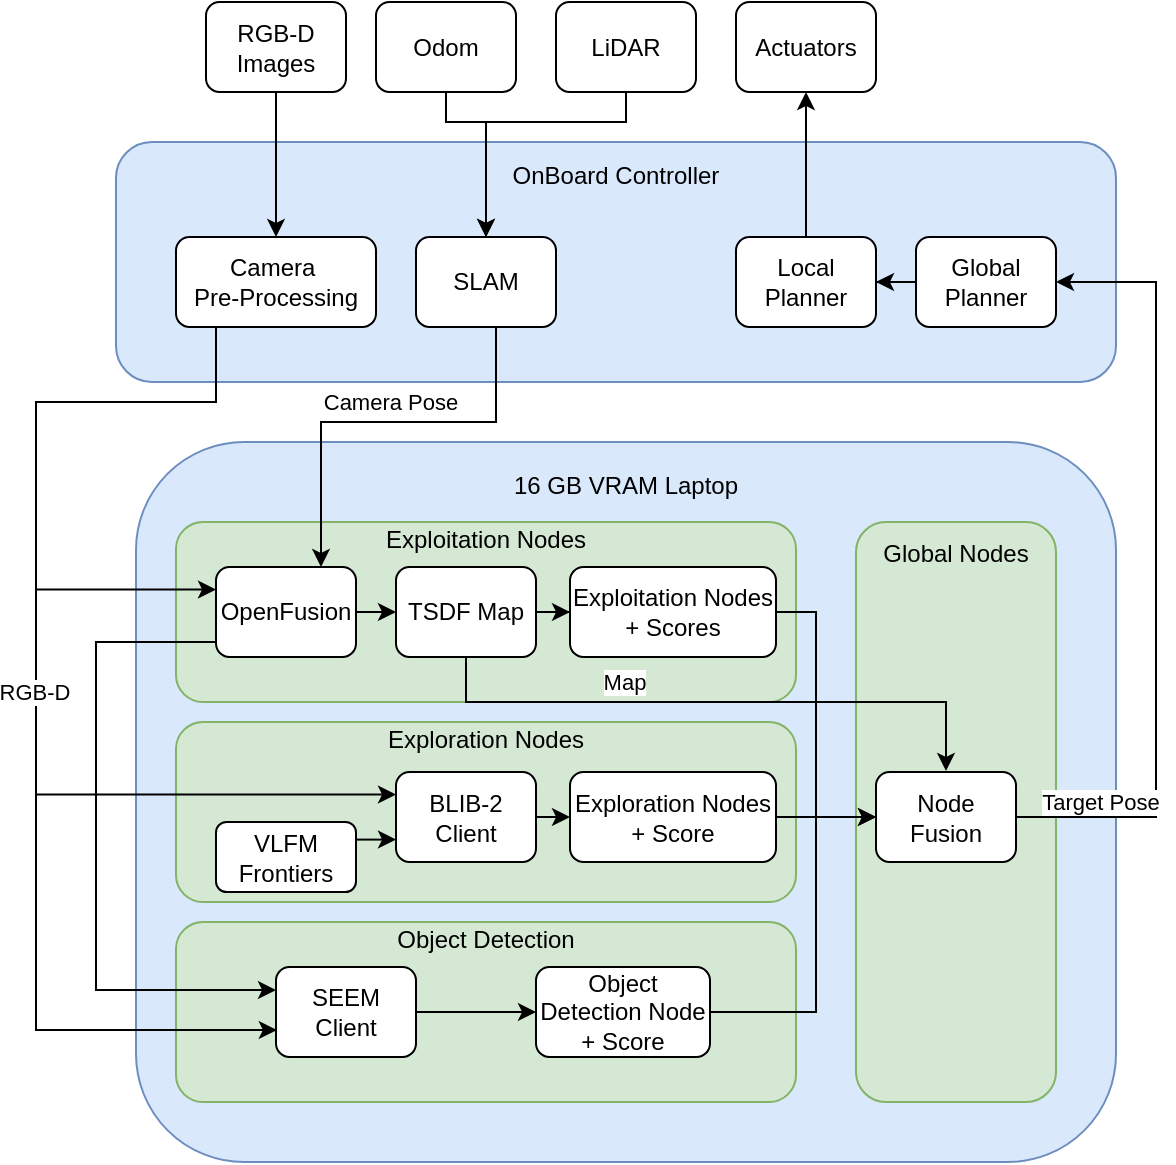 <mxfile version="26.0.10">
  <diagram name="Page-1" id="SSXmRuW3qZjkE0Sjbskx">
    <mxGraphModel dx="1181" dy="637" grid="1" gridSize="10" guides="1" tooltips="1" connect="1" arrows="1" fold="1" page="1" pageScale="1" pageWidth="827" pageHeight="1169" math="0" shadow="0">
      <root>
        <mxCell id="0" />
        <mxCell id="1" parent="0" />
        <mxCell id="U1mHi22RjcNV0cnP4cDB-1" value="OnBoard Controller&lt;div&gt;&lt;br&gt;&lt;/div&gt;&lt;div&gt;&lt;br&gt;&lt;/div&gt;&lt;div&gt;&lt;br&gt;&lt;/div&gt;&lt;div&gt;&lt;br&gt;&lt;/div&gt;&lt;div&gt;&lt;br&gt;&lt;/div&gt;&lt;div&gt;&lt;br&gt;&lt;/div&gt;" style="rounded=1;whiteSpace=wrap;html=1;fillColor=#dae8fc;strokeColor=#6c8ebf;" vertex="1" parent="1">
          <mxGeometry x="530" y="270" width="500" height="120" as="geometry" />
        </mxCell>
        <mxCell id="U1mHi22RjcNV0cnP4cDB-2" value="&lt;div&gt;&lt;div&gt;16 GB VRAM Laptop&lt;/div&gt;&lt;/div&gt;&lt;div&gt;&lt;br&gt;&lt;/div&gt;&lt;div&gt;&lt;br&gt;&lt;/div&gt;&lt;div&gt;&lt;br&gt;&lt;/div&gt;&lt;div&gt;&lt;br&gt;&lt;/div&gt;&lt;div&gt;&lt;br&gt;&lt;/div&gt;&lt;div&gt;&lt;br&gt;&lt;/div&gt;&lt;div&gt;&lt;br&gt;&lt;/div&gt;&lt;div&gt;&lt;br&gt;&lt;/div&gt;&lt;div&gt;&lt;br&gt;&lt;/div&gt;&lt;div&gt;&lt;br&gt;&lt;/div&gt;&lt;div&gt;&lt;br&gt;&lt;/div&gt;&lt;div&gt;&lt;br&gt;&lt;/div&gt;&lt;div&gt;&lt;br&gt;&lt;/div&gt;&lt;div&gt;&lt;br&gt;&lt;/div&gt;&lt;div&gt;&lt;br&gt;&lt;/div&gt;&lt;div&gt;&lt;br&gt;&lt;/div&gt;&lt;div&gt;&lt;br&gt;&lt;/div&gt;&lt;div&gt;&lt;br&gt;&lt;/div&gt;&lt;div&gt;&lt;br&gt;&lt;/div&gt;&lt;div&gt;&lt;br&gt;&lt;/div&gt;&lt;div&gt;&lt;br&gt;&lt;/div&gt;&lt;div&gt;&lt;br&gt;&lt;/div&gt;" style="rounded=1;whiteSpace=wrap;html=1;fillColor=#dae8fc;strokeColor=#6c8ebf;" vertex="1" parent="1">
          <mxGeometry x="540" y="420" width="490" height="360" as="geometry" />
        </mxCell>
        <mxCell id="U1mHi22RjcNV0cnP4cDB-4" value="Exploration Nodes&lt;div&gt;&lt;br&gt;&lt;/div&gt;&lt;div&gt;&lt;br&gt;&lt;/div&gt;&lt;div&gt;&lt;br&gt;&lt;/div&gt;&lt;div&gt;&lt;br&gt;&lt;/div&gt;&lt;div&gt;&lt;br&gt;&lt;/div&gt;" style="rounded=1;whiteSpace=wrap;html=1;fillColor=#d5e8d4;strokeColor=#82b366;" vertex="1" parent="1">
          <mxGeometry x="560" y="560" width="310" height="90" as="geometry" />
        </mxCell>
        <mxCell id="U1mHi22RjcNV0cnP4cDB-5" value="Exploitation Nodes&lt;div&gt;&lt;br&gt;&lt;/div&gt;&lt;div&gt;&lt;br&gt;&lt;/div&gt;&lt;div&gt;&lt;br&gt;&lt;/div&gt;&lt;div&gt;&lt;br&gt;&lt;/div&gt;&lt;div&gt;&lt;br&gt;&lt;/div&gt;" style="rounded=1;whiteSpace=wrap;html=1;fillColor=#d5e8d4;strokeColor=#82b366;" vertex="1" parent="1">
          <mxGeometry x="560" y="460" width="310" height="90" as="geometry" />
        </mxCell>
        <mxCell id="U1mHi22RjcNV0cnP4cDB-6" value="Object Detection&lt;div&gt;&lt;br&gt;&lt;/div&gt;&lt;div&gt;&lt;br&gt;&lt;/div&gt;&lt;div&gt;&lt;br&gt;&lt;/div&gt;&lt;div&gt;&lt;br&gt;&lt;/div&gt;&lt;div&gt;&lt;br&gt;&lt;/div&gt;" style="rounded=1;whiteSpace=wrap;html=1;fillColor=#d5e8d4;strokeColor=#82b366;" vertex="1" parent="1">
          <mxGeometry x="560" y="660" width="310" height="90" as="geometry" />
        </mxCell>
        <mxCell id="U1mHi22RjcNV0cnP4cDB-30" style="edgeStyle=orthogonalEdgeStyle;rounded=0;orthogonalLoop=1;jettySize=auto;html=1;exitX=1;exitY=0.5;exitDx=0;exitDy=0;entryX=0;entryY=0.5;entryDx=0;entryDy=0;" edge="1" parent="1" source="U1mHi22RjcNV0cnP4cDB-7" target="U1mHi22RjcNV0cnP4cDB-9">
          <mxGeometry relative="1" as="geometry" />
        </mxCell>
        <mxCell id="U1mHi22RjcNV0cnP4cDB-7" value="BLIB-2 Client" style="rounded=1;whiteSpace=wrap;html=1;" vertex="1" parent="1">
          <mxGeometry x="670" y="585" width="70" height="45" as="geometry" />
        </mxCell>
        <mxCell id="U1mHi22RjcNV0cnP4cDB-65" style="edgeStyle=orthogonalEdgeStyle;rounded=0;orthogonalLoop=1;jettySize=auto;html=1;entryX=0;entryY=0.75;entryDx=0;entryDy=0;" edge="1" parent="1" source="U1mHi22RjcNV0cnP4cDB-8" target="U1mHi22RjcNV0cnP4cDB-7">
          <mxGeometry relative="1" as="geometry">
            <Array as="points">
              <mxPoint x="670" y="619" />
            </Array>
          </mxGeometry>
        </mxCell>
        <mxCell id="U1mHi22RjcNV0cnP4cDB-8" value="VLFM Frontiers" style="rounded=1;whiteSpace=wrap;html=1;" vertex="1" parent="1">
          <mxGeometry x="580" y="610" width="70" height="35" as="geometry" />
        </mxCell>
        <mxCell id="U1mHi22RjcNV0cnP4cDB-22" style="edgeStyle=orthogonalEdgeStyle;rounded=0;orthogonalLoop=1;jettySize=auto;html=1;exitX=1;exitY=0.5;exitDx=0;exitDy=0;entryX=0;entryY=0.5;entryDx=0;entryDy=0;" edge="1" parent="1" source="U1mHi22RjcNV0cnP4cDB-9" target="U1mHi22RjcNV0cnP4cDB-20">
          <mxGeometry relative="1" as="geometry">
            <mxPoint x="910" y="605.286" as="targetPoint" />
          </mxGeometry>
        </mxCell>
        <mxCell id="U1mHi22RjcNV0cnP4cDB-9" value="Exploration&amp;nbsp;Nodes + Score" style="rounded=1;whiteSpace=wrap;html=1;" vertex="1" parent="1">
          <mxGeometry x="757" y="585" width="103" height="45" as="geometry" />
        </mxCell>
        <mxCell id="U1mHi22RjcNV0cnP4cDB-24" style="edgeStyle=orthogonalEdgeStyle;rounded=0;orthogonalLoop=1;jettySize=auto;html=1;exitX=1;exitY=0.5;exitDx=0;exitDy=0;entryX=0;entryY=0.5;entryDx=0;entryDy=0;" edge="1" parent="1" source="U1mHi22RjcNV0cnP4cDB-12" target="U1mHi22RjcNV0cnP4cDB-13">
          <mxGeometry relative="1" as="geometry" />
        </mxCell>
        <mxCell id="U1mHi22RjcNV0cnP4cDB-12" value="OpenFusion" style="rounded=1;whiteSpace=wrap;html=1;" vertex="1" parent="1">
          <mxGeometry x="580" y="482.5" width="70" height="45" as="geometry" />
        </mxCell>
        <mxCell id="U1mHi22RjcNV0cnP4cDB-25" value="" style="edgeStyle=orthogonalEdgeStyle;rounded=0;orthogonalLoop=1;jettySize=auto;html=1;" edge="1" parent="1" source="U1mHi22RjcNV0cnP4cDB-13" target="U1mHi22RjcNV0cnP4cDB-14">
          <mxGeometry relative="1" as="geometry" />
        </mxCell>
        <mxCell id="U1mHi22RjcNV0cnP4cDB-13" value="TSDF Map" style="rounded=1;whiteSpace=wrap;html=1;" vertex="1" parent="1">
          <mxGeometry x="670" y="482.5" width="70" height="45" as="geometry" />
        </mxCell>
        <mxCell id="U1mHi22RjcNV0cnP4cDB-14" value="Exploitation&amp;nbsp;Nodes + Scores" style="rounded=1;whiteSpace=wrap;html=1;" vertex="1" parent="1">
          <mxGeometry x="757" y="482.5" width="103" height="45" as="geometry" />
        </mxCell>
        <mxCell id="U1mHi22RjcNV0cnP4cDB-15" value="&lt;div&gt;Global Nodes&lt;/div&gt;&lt;div&gt;&lt;br&gt;&lt;/div&gt;&lt;div&gt;&lt;br&gt;&lt;/div&gt;&lt;div&gt;&lt;br&gt;&lt;/div&gt;&lt;div&gt;&lt;br&gt;&lt;/div&gt;&lt;div&gt;&lt;br&gt;&lt;/div&gt;&lt;div&gt;&lt;br&gt;&lt;/div&gt;&lt;div&gt;&lt;br&gt;&lt;/div&gt;&lt;div&gt;&lt;br&gt;&lt;/div&gt;&lt;div&gt;&lt;br&gt;&lt;/div&gt;&lt;div&gt;&lt;br&gt;&lt;/div&gt;&lt;div&gt;&lt;br&gt;&lt;/div&gt;&lt;div&gt;&lt;br&gt;&lt;/div&gt;&lt;div&gt;&lt;br&gt;&lt;/div&gt;&lt;div&gt;&lt;br&gt;&lt;/div&gt;&lt;div&gt;&lt;br&gt;&lt;/div&gt;&lt;div&gt;&lt;br&gt;&lt;/div&gt;&lt;div&gt;&lt;br&gt;&lt;/div&gt;&lt;div&gt;&lt;br&gt;&lt;/div&gt;" style="rounded=1;whiteSpace=wrap;html=1;fillColor=#d5e8d4;strokeColor=#82b366;" vertex="1" parent="1">
          <mxGeometry x="900" y="460" width="100" height="290" as="geometry" />
        </mxCell>
        <mxCell id="U1mHi22RjcNV0cnP4cDB-31" style="edgeStyle=orthogonalEdgeStyle;rounded=0;orthogonalLoop=1;jettySize=auto;html=1;entryX=0;entryY=0.5;entryDx=0;entryDy=0;" edge="1" parent="1" source="U1mHi22RjcNV0cnP4cDB-16" target="U1mHi22RjcNV0cnP4cDB-17">
          <mxGeometry relative="1" as="geometry" />
        </mxCell>
        <mxCell id="U1mHi22RjcNV0cnP4cDB-16" value="SEEM Client" style="rounded=1;whiteSpace=wrap;html=1;" vertex="1" parent="1">
          <mxGeometry x="610" y="682.5" width="70" height="45" as="geometry" />
        </mxCell>
        <mxCell id="U1mHi22RjcNV0cnP4cDB-23" style="edgeStyle=orthogonalEdgeStyle;rounded=0;orthogonalLoop=1;jettySize=auto;html=1;exitX=1;exitY=0.5;exitDx=0;exitDy=0;entryX=0;entryY=0.5;entryDx=0;entryDy=0;" edge="1" parent="1" source="U1mHi22RjcNV0cnP4cDB-17" target="U1mHi22RjcNV0cnP4cDB-20">
          <mxGeometry relative="1" as="geometry">
            <Array as="points">
              <mxPoint x="880" y="705" />
              <mxPoint x="880" y="608" />
            </Array>
          </mxGeometry>
        </mxCell>
        <mxCell id="U1mHi22RjcNV0cnP4cDB-17" value="Object Detection Node + Score" style="rounded=1;whiteSpace=wrap;html=1;" vertex="1" parent="1">
          <mxGeometry x="740" y="682.5" width="87" height="45" as="geometry" />
        </mxCell>
        <mxCell id="U1mHi22RjcNV0cnP4cDB-39" style="edgeStyle=orthogonalEdgeStyle;rounded=0;orthogonalLoop=1;jettySize=auto;html=1;exitX=1;exitY=0.5;exitDx=0;exitDy=0;entryX=1;entryY=0.5;entryDx=0;entryDy=0;" edge="1" parent="1" source="U1mHi22RjcNV0cnP4cDB-20" target="U1mHi22RjcNV0cnP4cDB-37">
          <mxGeometry relative="1" as="geometry">
            <Array as="points">
              <mxPoint x="1050" y="608" />
              <mxPoint x="1050" y="340" />
            </Array>
          </mxGeometry>
        </mxCell>
        <mxCell id="U1mHi22RjcNV0cnP4cDB-47" value="Target Pose" style="edgeLabel;html=1;align=center;verticalAlign=middle;resizable=0;points=[];" vertex="1" connectable="0" parent="U1mHi22RjcNV0cnP4cDB-39">
          <mxGeometry x="-0.784" relative="1" as="geometry">
            <mxPoint y="-8" as="offset" />
          </mxGeometry>
        </mxCell>
        <mxCell id="U1mHi22RjcNV0cnP4cDB-20" value="Node Fusion" style="rounded=1;whiteSpace=wrap;html=1;" vertex="1" parent="1">
          <mxGeometry x="910" y="585" width="70" height="45" as="geometry" />
        </mxCell>
        <mxCell id="U1mHi22RjcNV0cnP4cDB-21" style="edgeStyle=orthogonalEdgeStyle;rounded=0;orthogonalLoop=1;jettySize=auto;html=1;exitX=1;exitY=0.5;exitDx=0;exitDy=0;entryX=0;entryY=0.5;entryDx=0;entryDy=0;" edge="1" parent="1" source="U1mHi22RjcNV0cnP4cDB-14" target="U1mHi22RjcNV0cnP4cDB-20">
          <mxGeometry relative="1" as="geometry">
            <Array as="points">
              <mxPoint x="880" y="505" />
              <mxPoint x="880" y="608" />
            </Array>
          </mxGeometry>
        </mxCell>
        <mxCell id="U1mHi22RjcNV0cnP4cDB-55" style="edgeStyle=orthogonalEdgeStyle;rounded=0;orthogonalLoop=1;jettySize=auto;html=1;exitX=0.5;exitY=1;exitDx=0;exitDy=0;entryX=0.5;entryY=0;entryDx=0;entryDy=0;" edge="1" parent="1" source="U1mHi22RjcNV0cnP4cDB-32" target="U1mHi22RjcNV0cnP4cDB-52">
          <mxGeometry relative="1" as="geometry" />
        </mxCell>
        <mxCell id="U1mHi22RjcNV0cnP4cDB-32" value="RGB-D Images" style="rounded=1;whiteSpace=wrap;html=1;" vertex="1" parent="1">
          <mxGeometry x="575" y="200" width="70" height="45" as="geometry" />
        </mxCell>
        <mxCell id="U1mHi22RjcNV0cnP4cDB-42" style="edgeStyle=orthogonalEdgeStyle;rounded=0;orthogonalLoop=1;jettySize=auto;html=1;entryX=0.5;entryY=0;entryDx=0;entryDy=0;" edge="1" parent="1" source="U1mHi22RjcNV0cnP4cDB-33" target="U1mHi22RjcNV0cnP4cDB-36">
          <mxGeometry relative="1" as="geometry">
            <Array as="points">
              <mxPoint x="695" y="260" />
              <mxPoint x="715" y="260" />
            </Array>
          </mxGeometry>
        </mxCell>
        <mxCell id="U1mHi22RjcNV0cnP4cDB-33" value="Odom" style="rounded=1;whiteSpace=wrap;html=1;" vertex="1" parent="1">
          <mxGeometry x="660" y="200" width="70" height="45" as="geometry" />
        </mxCell>
        <mxCell id="U1mHi22RjcNV0cnP4cDB-43" style="edgeStyle=orthogonalEdgeStyle;rounded=0;orthogonalLoop=1;jettySize=auto;html=1;entryX=0.5;entryY=0;entryDx=0;entryDy=0;" edge="1" parent="1" source="U1mHi22RjcNV0cnP4cDB-34" target="U1mHi22RjcNV0cnP4cDB-36">
          <mxGeometry relative="1" as="geometry">
            <Array as="points">
              <mxPoint x="785" y="260" />
              <mxPoint x="715" y="260" />
            </Array>
          </mxGeometry>
        </mxCell>
        <mxCell id="U1mHi22RjcNV0cnP4cDB-34" value="LiDAR" style="rounded=1;whiteSpace=wrap;html=1;" vertex="1" parent="1">
          <mxGeometry x="750" y="200" width="70" height="45" as="geometry" />
        </mxCell>
        <mxCell id="U1mHi22RjcNV0cnP4cDB-35" value="Actuators" style="rounded=1;whiteSpace=wrap;html=1;" vertex="1" parent="1">
          <mxGeometry x="840" y="200" width="70" height="45" as="geometry" />
        </mxCell>
        <mxCell id="U1mHi22RjcNV0cnP4cDB-54" style="edgeStyle=orthogonalEdgeStyle;rounded=0;orthogonalLoop=1;jettySize=auto;html=1;entryX=0.75;entryY=0;entryDx=0;entryDy=0;" edge="1" parent="1" source="U1mHi22RjcNV0cnP4cDB-36" target="U1mHi22RjcNV0cnP4cDB-12">
          <mxGeometry relative="1" as="geometry">
            <Array as="points">
              <mxPoint x="720" y="410" />
              <mxPoint x="632" y="410" />
            </Array>
          </mxGeometry>
        </mxCell>
        <mxCell id="U1mHi22RjcNV0cnP4cDB-57" value="Camera Pose" style="edgeLabel;html=1;align=center;verticalAlign=middle;resizable=0;points=[];" vertex="1" connectable="0" parent="U1mHi22RjcNV0cnP4cDB-54">
          <mxGeometry x="-0.102" y="-1" relative="1" as="geometry">
            <mxPoint x="-8" y="-9" as="offset" />
          </mxGeometry>
        </mxCell>
        <mxCell id="U1mHi22RjcNV0cnP4cDB-36" value="SLAM" style="rounded=1;whiteSpace=wrap;html=1;" vertex="1" parent="1">
          <mxGeometry x="680" y="317.5" width="70" height="45" as="geometry" />
        </mxCell>
        <mxCell id="U1mHi22RjcNV0cnP4cDB-40" style="edgeStyle=orthogonalEdgeStyle;rounded=0;orthogonalLoop=1;jettySize=auto;html=1;entryX=1;entryY=0.5;entryDx=0;entryDy=0;" edge="1" parent="1" source="U1mHi22RjcNV0cnP4cDB-37" target="U1mHi22RjcNV0cnP4cDB-38">
          <mxGeometry relative="1" as="geometry" />
        </mxCell>
        <mxCell id="U1mHi22RjcNV0cnP4cDB-37" value="Global Planner" style="rounded=1;whiteSpace=wrap;html=1;" vertex="1" parent="1">
          <mxGeometry x="930" y="317.5" width="70" height="45" as="geometry" />
        </mxCell>
        <mxCell id="U1mHi22RjcNV0cnP4cDB-41" style="edgeStyle=orthogonalEdgeStyle;rounded=0;orthogonalLoop=1;jettySize=auto;html=1;entryX=0.5;entryY=1;entryDx=0;entryDy=0;" edge="1" parent="1" source="U1mHi22RjcNV0cnP4cDB-38" target="U1mHi22RjcNV0cnP4cDB-35">
          <mxGeometry relative="1" as="geometry" />
        </mxCell>
        <mxCell id="U1mHi22RjcNV0cnP4cDB-38" value="Local Planner" style="rounded=1;whiteSpace=wrap;html=1;" vertex="1" parent="1">
          <mxGeometry x="840" y="317.5" width="70" height="45" as="geometry" />
        </mxCell>
        <mxCell id="U1mHi22RjcNV0cnP4cDB-66" style="edgeStyle=orthogonalEdgeStyle;rounded=0;orthogonalLoop=1;jettySize=auto;html=1;entryX=0;entryY=0.25;entryDx=0;entryDy=0;" edge="1" parent="1" source="U1mHi22RjcNV0cnP4cDB-52" target="U1mHi22RjcNV0cnP4cDB-7">
          <mxGeometry relative="1" as="geometry">
            <Array as="points">
              <mxPoint x="580" y="400" />
              <mxPoint x="490" y="400" />
              <mxPoint x="490" y="596" />
            </Array>
          </mxGeometry>
        </mxCell>
        <mxCell id="U1mHi22RjcNV0cnP4cDB-67" style="edgeStyle=orthogonalEdgeStyle;rounded=0;orthogonalLoop=1;jettySize=auto;html=1;entryX=0;entryY=0.25;entryDx=0;entryDy=0;" edge="1" parent="1" source="U1mHi22RjcNV0cnP4cDB-52" target="U1mHi22RjcNV0cnP4cDB-12">
          <mxGeometry relative="1" as="geometry">
            <Array as="points">
              <mxPoint x="580" y="400" />
              <mxPoint x="490" y="400" />
              <mxPoint x="490" y="494" />
            </Array>
          </mxGeometry>
        </mxCell>
        <mxCell id="U1mHi22RjcNV0cnP4cDB-52" value="Camera&amp;nbsp;&lt;div&gt;Pre-Processing&lt;/div&gt;" style="rounded=1;whiteSpace=wrap;html=1;" vertex="1" parent="1">
          <mxGeometry x="560" y="317.5" width="100" height="45" as="geometry" />
        </mxCell>
        <mxCell id="U1mHi22RjcNV0cnP4cDB-59" style="edgeStyle=orthogonalEdgeStyle;rounded=0;orthogonalLoop=1;jettySize=auto;html=1;entryX=0.5;entryY=0;entryDx=0;entryDy=0;" edge="1" parent="1">
          <mxGeometry relative="1" as="geometry">
            <mxPoint x="705" y="527" as="sourcePoint" />
            <mxPoint x="945" y="584.5" as="targetPoint" />
            <Array as="points">
              <mxPoint x="705" y="550" />
              <mxPoint x="945" y="550" />
            </Array>
          </mxGeometry>
        </mxCell>
        <mxCell id="U1mHi22RjcNV0cnP4cDB-60" value="Map" style="edgeLabel;html=1;align=center;verticalAlign=middle;resizable=0;points=[];" vertex="1" connectable="0" parent="U1mHi22RjcNV0cnP4cDB-59">
          <mxGeometry x="-0.338" y="1" relative="1" as="geometry">
            <mxPoint x="3" y="-9" as="offset" />
          </mxGeometry>
        </mxCell>
        <mxCell id="U1mHi22RjcNV0cnP4cDB-48" style="edgeStyle=orthogonalEdgeStyle;rounded=0;orthogonalLoop=1;jettySize=auto;html=1;exitX=0;exitY=0.5;exitDx=0;exitDy=0;entryX=0;entryY=0.25;entryDx=0;entryDy=0;" edge="1" parent="1" source="U1mHi22RjcNV0cnP4cDB-12" target="U1mHi22RjcNV0cnP4cDB-16">
          <mxGeometry relative="1" as="geometry">
            <Array as="points">
              <mxPoint x="580" y="520" />
              <mxPoint x="520" y="520" />
              <mxPoint x="520" y="694" />
              <mxPoint x="610" y="694" />
            </Array>
          </mxGeometry>
        </mxCell>
        <mxCell id="U1mHi22RjcNV0cnP4cDB-61" style="edgeStyle=orthogonalEdgeStyle;rounded=0;orthogonalLoop=1;jettySize=auto;html=1;entryX=0.006;entryY=0.7;entryDx=0;entryDy=0;entryPerimeter=0;exitX=0.5;exitY=1;exitDx=0;exitDy=0;" edge="1" parent="1" source="U1mHi22RjcNV0cnP4cDB-52" target="U1mHi22RjcNV0cnP4cDB-16">
          <mxGeometry relative="1" as="geometry">
            <Array as="points">
              <mxPoint x="580" y="363" />
              <mxPoint x="580" y="400" />
              <mxPoint x="490" y="400" />
              <mxPoint x="490" y="714" />
            </Array>
          </mxGeometry>
        </mxCell>
        <mxCell id="U1mHi22RjcNV0cnP4cDB-64" value="RGB-D" style="edgeLabel;html=1;align=center;verticalAlign=middle;resizable=0;points=[];" vertex="1" connectable="0" parent="U1mHi22RjcNV0cnP4cDB-61">
          <mxGeometry x="0.021" y="-1" relative="1" as="geometry">
            <mxPoint as="offset" />
          </mxGeometry>
        </mxCell>
      </root>
    </mxGraphModel>
  </diagram>
</mxfile>
